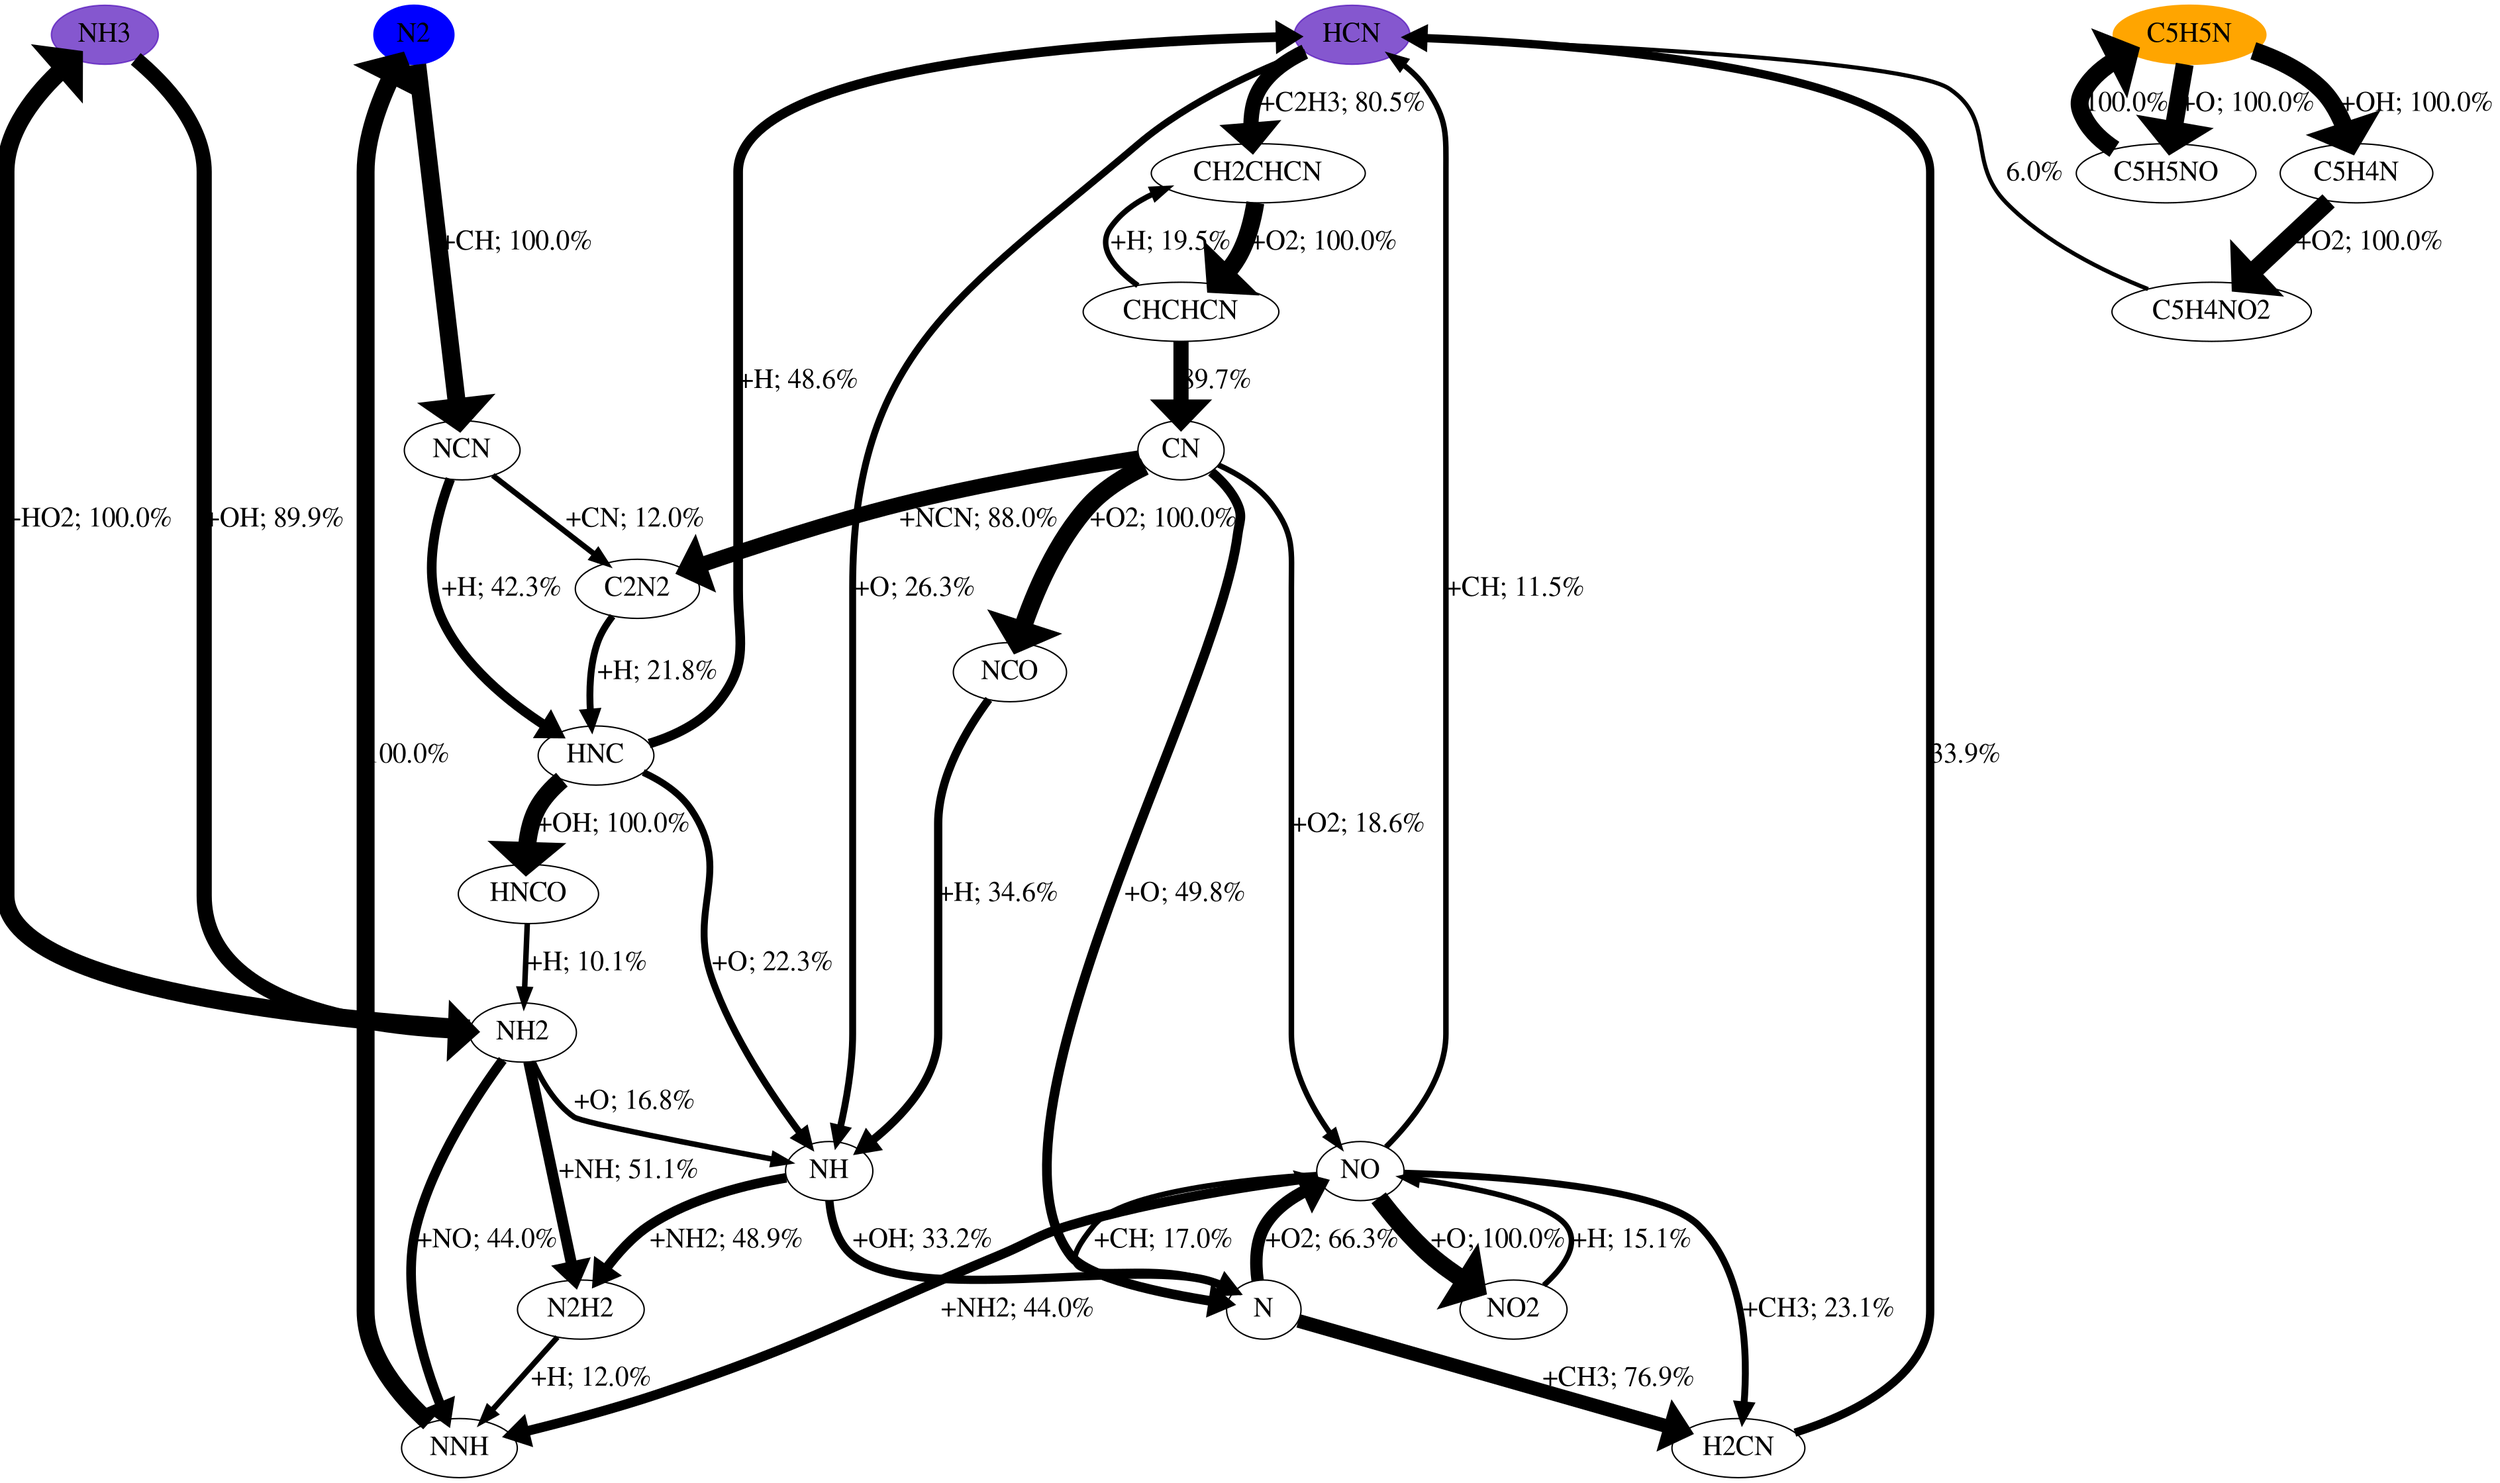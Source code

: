 digraph {
    graph [b="0,0,1558,558", rankdir=TB, center=true];
	NO -> NNH [label="+NH2; 44.0%" fontcolor=black fontname=Times fontsize=20 penwidth=7]
	NO -> N [label="+CH; 17.0%" fontcolor=black fontname=Times fontsize=20 penwidth=4]
	NO -> NO2 [label="+O; 100.0%" fontcolor=black fontname=Times fontsize=20 penwidth=13]
	NO -> HCN [label="+CH; 11.5%" fontcolor=black fontname=Times fontsize=20 penwidth=4]
	NO -> H2CN [label="+CH3; 23.1%" fontcolor=black fontname=Times fontsize=20 penwidth=5]
	N -> NO [label="+O2; 66.3%" fontcolor=black fontname=Times fontsize=20 penwidth=9]
	N -> H2CN [label="+CH3; 76.9%" fontcolor=black fontname=Times fontsize=20 penwidth=10]
	NNH -> N2 [label="100.0%" fontcolor=black fontname=Times fontsize=20 penwidth=13]
	NH3 -> NH2 [label="+OH; 89.9%" fontcolor=black fontname=Times fontsize=20 penwidth=11]
	N2 -> NCN [label="+CH; 100.0%" fontcolor=black fontname=Times fontsize=20 penwidth=13]
	C5H5N -> C5H4N [label="+OH; 100.0%" fontcolor=black fontname=Times fontsize=20 penwidth=13]
	C5H5N -> C5H5NO [label="+O; 100.0%" fontcolor=black fontname=Times fontsize=20 penwidth=13]
	NO2 -> NO [label="+H; 15.1%" fontcolor=black fontname=Times fontsize=20 penwidth=4]
	HCN -> NH [label="+O; 26.3%" fontcolor=black fontname=Times fontsize=20 penwidth=5]
	HCN -> CH2CHCN [label="+C2H3; 80.5%" fontcolor=black fontname=Times fontsize=20 penwidth=11]
	H2CN -> HCN [label="33.9%" fontcolor=black fontname=Times fontsize=20 penwidth=6]
	NH2 -> N2H2 [label="+NH; 51.1%" fontcolor=black fontname=Times fontsize=20 penwidth=8]
	NH2 -> NNH [label="+NO; 44.0%" fontcolor=black fontname=Times fontsize=20 penwidth=7]
	NH2 -> NH [label="+O; 16.8%" fontcolor=black fontname=Times fontsize=20 penwidth=4]
	NH2 -> NH3 [label="+HO2; 100.0%" fontcolor=black fontname=Times fontsize=20 penwidth=13]
	NCN -> HNC [label="+H; 42.3%" fontcolor=black fontname=Times fontsize=20 penwidth=7]
	NCN -> C2N2 [label="+CN; 12.0%" fontcolor=black fontname=Times fontsize=20 penwidth=4]
	C5H4N -> C5H4NO2 [label="+O2; 100.0%" fontcolor=black fontname=Times fontsize=20 penwidth=13]
	C5H5NO -> C5H5N [label="100.0%" fontcolor=black fontname=Times fontsize=20 penwidth=13]
	NH -> N2H2 [label="+NH2; 48.9%" fontcolor=black fontname=Times fontsize=20 penwidth=7]
	NH -> N [label="+OH; 33.2%" fontcolor=black fontname=Times fontsize=20 penwidth=6]
	CH2CHCN -> CHCHCN [label="+O2; 100.0%" fontcolor=black fontname=Times fontsize=20 penwidth=13]
	N2H2 -> NNH [label="+H; 12.0%" fontcolor=black fontname=Times fontsize=20 penwidth=4]
	HNC -> NH [label="+O; 22.3%" fontcolor=black fontname=Times fontsize=20 penwidth=5]
	HNC -> HCN [label="+H; 48.6%" fontcolor=black fontname=Times fontsize=20 penwidth=7]
	HNC -> HNCO [label="+OH; 100.0%" fontcolor=black fontname=Times fontsize=20 penwidth=13]
	C2N2 -> HNC [label="+H; 21.8%" fontcolor=black fontname=Times fontsize=20 penwidth=5]
	C5H4NO2 -> HCN [label="6.0%" fontcolor=black fontname=Times fontsize=20 penwidth=3]
	CHCHCN -> CN [label="89.7%" fontcolor=black fontname=Times fontsize=20 penwidth=11]
	CHCHCN -> CH2CHCN [label="+H; 19.5%" fontcolor=black fontname=Times fontsize=20 penwidth=4]
	HNCO -> NH2 [label="+H; 10.1%" fontcolor=black fontname=Times fontsize=20 penwidth=4]
	CN -> N [label="+O; 49.8%" fontcolor=black fontname=Times fontsize=20 penwidth=7]
	CN -> NO [label="+O2; 18.6%" fontcolor=black fontname=Times fontsize=20 penwidth=4]
	CN -> NCO [label="+O2; 100.0%" fontcolor=black fontname=Times fontsize=20 penwidth=13]
	CN -> C2N2 [label="+NCN; 88.0%" fontcolor=black fontname=Times fontsize=20 penwidth=11]
	NCO -> NH [label="+H; 34.6%" fontcolor=black fontname=Times fontsize=20 penwidth=6]
	NO [fontname=Times fontsize=20]
	N [fontname=Times fontsize=20]
	NNH [fontname=Times fontsize=20]
	NH3 [fontname=Times fontsize=20]
	N2 [fontname=Times fontsize=20]
	C5H5N [fontname=Times fontsize=20]
	NO2 [fontname=Times fontsize=20]
	HCN [fontname=Times fontsize=20]
	H2CN [fontname=Times fontsize=20]
	NH2 [fontname=Times fontsize=20]
	NCN [fontname=Times fontsize=20]
	C5H4N [fontname=Times fontsize=20]
	C5H5NO [fontname=Times fontsize=20]
	NH [fontname=Times fontsize=20]
	CH2CHCN [fontname=Times fontsize=20]
	N2H2 [fontname=Times fontsize=20]
	HNC [fontname=Times fontsize=20]
	C2N2 [fontname=Times fontsize=20]
	C5H4NO2 [fontname=Times fontsize=20]
	CHCHCN [fontname=Times fontsize=20]
	HNCO [fontname=Times fontsize=20]
	CN [fontname=Times fontsize=20]
	NCO [fontname=Times fontsize=20]
	HCN [color="#500dbab1" fillcolor="#500dbab1" style=filled]
	NH3 [color="#500dbab1" fillcolor="#500dbab1" style=filled]
	C5H5N [color=orange fillcolor=orange style=filled]
	N2 [color=blue fillcolor=blue style=filled]

    {rank="source"; C5H5N,NH3,HCN,N2}
}
